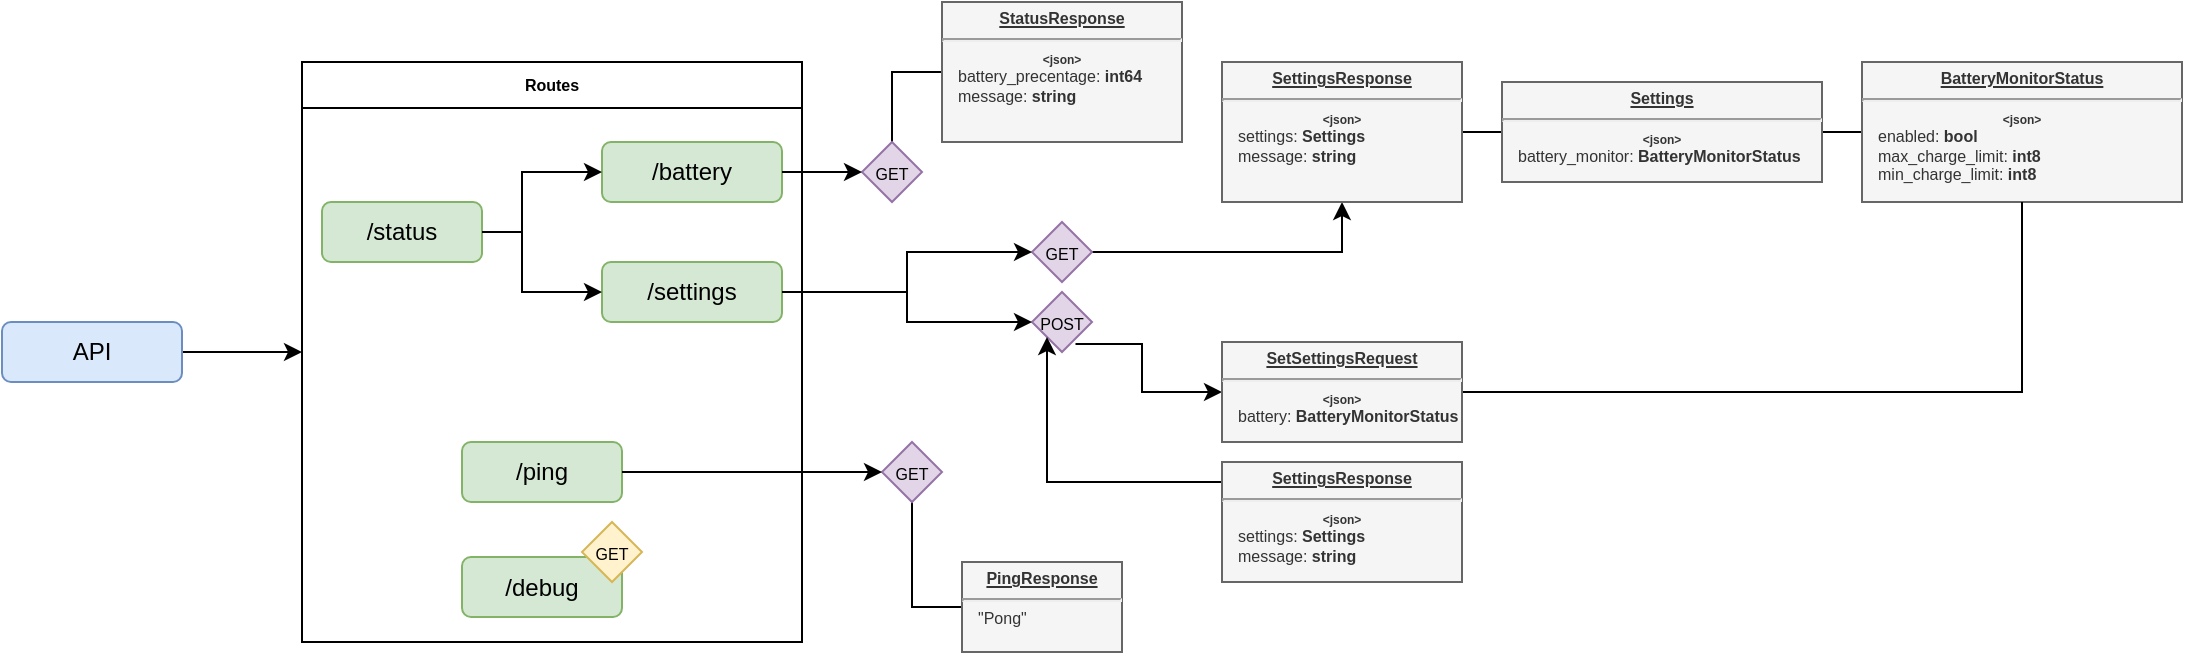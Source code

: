 <mxfile version="20.4.1" type="device"><diagram id="TpWoBPNs0fZaK88dOlvu" name="Page-1"><mxGraphModel dx="677" dy="444" grid="1" gridSize="10" guides="1" tooltips="1" connect="1" arrows="1" fold="1" page="1" pageScale="1" pageWidth="850" pageHeight="1100" math="0" shadow="0"><root><mxCell id="0"/><mxCell id="1" parent="0"/><mxCell id="evPiBfWjDPf9LsjtE_k2-19" style="edgeStyle=orthogonalEdgeStyle;rounded=0;orthogonalLoop=1;jettySize=auto;html=1;fontSize=8;" parent="1" source="evPiBfWjDPf9LsjtE_k2-1" edge="1"><mxGeometry relative="1" as="geometry"><mxPoint x="200" y="265" as="targetPoint"/></mxGeometry></mxCell><mxCell id="evPiBfWjDPf9LsjtE_k2-1" value="API" style="rounded=1;whiteSpace=wrap;html=1;fillColor=#dae8fc;strokeColor=#6c8ebf;" parent="1" vertex="1"><mxGeometry x="50" y="250" width="90" height="30" as="geometry"/></mxCell><mxCell id="evPiBfWjDPf9LsjtE_k2-16" value="" style="group" parent="1" vertex="1" connectable="0"><mxGeometry x="200" y="120" width="250" height="290" as="geometry"/></mxCell><mxCell id="evPiBfWjDPf9LsjtE_k2-2" value="/status" style="rounded=1;whiteSpace=wrap;html=1;fillColor=#d5e8d4;strokeColor=#82b366;" parent="evPiBfWjDPf9LsjtE_k2-16" vertex="1"><mxGeometry x="10" y="70" width="80" height="30" as="geometry"/></mxCell><mxCell id="evPiBfWjDPf9LsjtE_k2-4" value="/battery" style="rounded=1;whiteSpace=wrap;html=1;fillColor=#d5e8d4;strokeColor=#82b366;" parent="evPiBfWjDPf9LsjtE_k2-16" vertex="1"><mxGeometry x="150" y="40" width="90" height="30" as="geometry"/></mxCell><mxCell id="evPiBfWjDPf9LsjtE_k2-6" style="edgeStyle=orthogonalEdgeStyle;rounded=0;orthogonalLoop=1;jettySize=auto;html=1;entryX=0;entryY=0.5;entryDx=0;entryDy=0;" parent="evPiBfWjDPf9LsjtE_k2-16" source="evPiBfWjDPf9LsjtE_k2-2" target="evPiBfWjDPf9LsjtE_k2-4" edge="1"><mxGeometry relative="1" as="geometry"><Array as="points"><mxPoint x="110" y="85"/><mxPoint x="110" y="55"/></Array></mxGeometry></mxCell><mxCell id="evPiBfWjDPf9LsjtE_k2-5" value="/settings" style="rounded=1;whiteSpace=wrap;html=1;fillColor=#d5e8d4;strokeColor=#82b366;" parent="evPiBfWjDPf9LsjtE_k2-16" vertex="1"><mxGeometry x="150" y="100" width="90" height="30" as="geometry"/></mxCell><mxCell id="evPiBfWjDPf9LsjtE_k2-7" style="edgeStyle=orthogonalEdgeStyle;rounded=0;orthogonalLoop=1;jettySize=auto;html=1;entryX=0;entryY=0.5;entryDx=0;entryDy=0;" parent="evPiBfWjDPf9LsjtE_k2-16" source="evPiBfWjDPf9LsjtE_k2-2" target="evPiBfWjDPf9LsjtE_k2-5" edge="1"><mxGeometry relative="1" as="geometry"><Array as="points"><mxPoint x="110" y="85"/><mxPoint x="110" y="115"/></Array></mxGeometry></mxCell><mxCell id="evPiBfWjDPf9LsjtE_k2-18" value="Routes" style="swimlane;fontSize=8;" parent="evPiBfWjDPf9LsjtE_k2-16" vertex="1"><mxGeometry width="250" height="290" as="geometry"><mxRectangle width="110" height="23" as="alternateBounds"/></mxGeometry></mxCell><mxCell id="evPiBfWjDPf9LsjtE_k2-9" value="/ping" style="rounded=1;whiteSpace=wrap;html=1;fillColor=#d5e8d4;strokeColor=#82b366;" parent="evPiBfWjDPf9LsjtE_k2-18" vertex="1"><mxGeometry x="80" y="190" width="80" height="30" as="geometry"/></mxCell><mxCell id="DWouyC5cD0_IWpJ-2Ofa-1" value="/debug" style="rounded=1;whiteSpace=wrap;html=1;fillColor=#d5e8d4;strokeColor=#82b366;" parent="evPiBfWjDPf9LsjtE_k2-18" vertex="1"><mxGeometry x="80" y="247.5" width="80" height="30" as="geometry"/></mxCell><mxCell id="DWouyC5cD0_IWpJ-2Ofa-2" value="&lt;font style=&quot;font-size: 8px;&quot;&gt;GET&lt;/font&gt;" style="rhombus;whiteSpace=wrap;html=1;fillColor=#fff2cc;strokeColor=#d6b656;" parent="evPiBfWjDPf9LsjtE_k2-18" vertex="1"><mxGeometry x="140" y="230" width="30" height="30" as="geometry"/></mxCell><mxCell id="evPiBfWjDPf9LsjtE_k2-27" style="edgeStyle=orthogonalEdgeStyle;rounded=0;orthogonalLoop=1;jettySize=auto;html=1;entryX=0;entryY=0.5;entryDx=0;entryDy=0;fontSize=8;endArrow=none;endFill=0;exitX=0.5;exitY=1;exitDx=0;exitDy=0;" parent="1" source="evPiBfWjDPf9LsjtE_k2-12" target="evPiBfWjDPf9LsjtE_k2-25" edge="1"><mxGeometry relative="1" as="geometry"/></mxCell><mxCell id="evPiBfWjDPf9LsjtE_k2-12" value="&lt;font style=&quot;font-size: 8px;&quot;&gt;GET&lt;/font&gt;" style="rhombus;whiteSpace=wrap;html=1;fillColor=#e1d5e7;strokeColor=#9673a6;" parent="1" vertex="1"><mxGeometry x="490" y="310" width="30" height="30" as="geometry"/></mxCell><mxCell id="evPiBfWjDPf9LsjtE_k2-13" style="edgeStyle=orthogonalEdgeStyle;rounded=0;orthogonalLoop=1;jettySize=auto;html=1;entryX=0;entryY=0.5;entryDx=0;entryDy=0;fontSize=8;" parent="1" source="evPiBfWjDPf9LsjtE_k2-9" target="evPiBfWjDPf9LsjtE_k2-12" edge="1"><mxGeometry relative="1" as="geometry"/></mxCell><mxCell id="evPiBfWjDPf9LsjtE_k2-25" value="&lt;p style=&quot;margin: 4px 0px 0px; text-decoration: underline; font-size: 8px;&quot;&gt;&lt;b&gt;PingResponse&lt;/b&gt;&lt;/p&gt;&lt;hr style=&quot;font-size: 8px;&quot;&gt;&lt;p style=&quot;text-align: left; margin: 0px 0px 0px 8px; font-size: 8px;&quot;&gt;&quot;Pong&quot;&lt;/p&gt;" style="verticalAlign=top;align=center;overflow=fill;fontSize=8;fontFamily=Helvetica;html=1;fillColor=#f5f5f5;fontColor=#333333;strokeColor=#666666;" parent="1" vertex="1"><mxGeometry x="530" y="370" width="80" height="45" as="geometry"/></mxCell><mxCell id="evPiBfWjDPf9LsjtE_k2-31" style="edgeStyle=orthogonalEdgeStyle;rounded=0;orthogonalLoop=1;jettySize=auto;html=1;entryX=0;entryY=0.5;entryDx=0;entryDy=0;fontSize=6;endArrow=none;endFill=0;exitX=0.5;exitY=0;exitDx=0;exitDy=0;" parent="1" source="evPiBfWjDPf9LsjtE_k2-28" target="evPiBfWjDPf9LsjtE_k2-30" edge="1"><mxGeometry relative="1" as="geometry"/></mxCell><mxCell id="evPiBfWjDPf9LsjtE_k2-28" value="&lt;font style=&quot;font-size: 8px;&quot;&gt;GET&lt;/font&gt;" style="rhombus;whiteSpace=wrap;html=1;fillColor=#e1d5e7;strokeColor=#9673a6;" parent="1" vertex="1"><mxGeometry x="480" y="160" width="30" height="30" as="geometry"/></mxCell><mxCell id="evPiBfWjDPf9LsjtE_k2-29" style="edgeStyle=orthogonalEdgeStyle;rounded=0;orthogonalLoop=1;jettySize=auto;html=1;entryX=0;entryY=0.5;entryDx=0;entryDy=0;fontSize=8;endArrow=classic;endFill=1;" parent="1" source="evPiBfWjDPf9LsjtE_k2-4" target="evPiBfWjDPf9LsjtE_k2-28" edge="1"><mxGeometry relative="1" as="geometry"/></mxCell><mxCell id="evPiBfWjDPf9LsjtE_k2-30" value="&lt;p style=&quot;margin: 4px 0px 0px; text-decoration: underline; font-size: 8px;&quot;&gt;&lt;b&gt;StatusResponse&lt;/b&gt;&lt;/p&gt;&lt;hr style=&quot;font-size: 8px;&quot;&gt;&lt;font style=&quot;font-size: 6px;&quot;&gt;&lt;b&gt;&amp;lt;json&amp;gt;&lt;/b&gt;&lt;/font&gt;&lt;p style=&quot;text-align: left; margin: 0px 0px 0px 8px;&quot;&gt;battery_precentage:&amp;nbsp;&lt;b&gt;int64&lt;/b&gt;&lt;br&gt;&lt;/p&gt;&lt;p style=&quot;text-align: left; margin: 0px 0px 0px 8px;&quot;&gt;message: &lt;b&gt;string&lt;/b&gt;&lt;/p&gt;" style="verticalAlign=top;align=center;overflow=fill;fontSize=8;fontFamily=Helvetica;html=1;fillColor=#f5f5f5;fontColor=#333333;strokeColor=#666666;" parent="1" vertex="1"><mxGeometry x="520" y="90" width="120" height="70" as="geometry"/></mxCell><mxCell id="evPiBfWjDPf9LsjtE_k2-40" style="edgeStyle=orthogonalEdgeStyle;rounded=0;orthogonalLoop=1;jettySize=auto;html=1;entryX=0.5;entryY=1;entryDx=0;entryDy=0;fontSize=6;endArrow=classic;endFill=1;" parent="1" source="evPiBfWjDPf9LsjtE_k2-33" target="evPiBfWjDPf9LsjtE_k2-37" edge="1"><mxGeometry relative="1" as="geometry"/></mxCell><mxCell id="evPiBfWjDPf9LsjtE_k2-33" value="&lt;font style=&quot;font-size: 8px;&quot;&gt;GET&lt;/font&gt;" style="rhombus;whiteSpace=wrap;html=1;fillColor=#e1d5e7;strokeColor=#9673a6;" parent="1" vertex="1"><mxGeometry x="565" y="200" width="30" height="30" as="geometry"/></mxCell><mxCell id="evPiBfWjDPf9LsjtE_k2-46" style="edgeStyle=orthogonalEdgeStyle;rounded=0;orthogonalLoop=1;jettySize=auto;html=1;fontSize=6;endArrow=classic;endFill=1;exitX=0.725;exitY=0.868;exitDx=0;exitDy=0;exitPerimeter=0;" parent="1" source="evPiBfWjDPf9LsjtE_k2-34" target="evPiBfWjDPf9LsjtE_k2-44" edge="1"><mxGeometry relative="1" as="geometry"><Array as="points"><mxPoint x="620" y="261"/><mxPoint x="620" y="285"/></Array></mxGeometry></mxCell><mxCell id="evPiBfWjDPf9LsjtE_k2-34" value="&lt;font style=&quot;font-size: 8px;&quot;&gt;POST&lt;/font&gt;" style="rhombus;whiteSpace=wrap;html=1;fillColor=#e1d5e7;strokeColor=#9673a6;" parent="1" vertex="1"><mxGeometry x="565" y="235" width="30" height="30" as="geometry"/></mxCell><mxCell id="evPiBfWjDPf9LsjtE_k2-35" style="edgeStyle=orthogonalEdgeStyle;rounded=0;orthogonalLoop=1;jettySize=auto;html=1;entryX=0;entryY=0.5;entryDx=0;entryDy=0;fontSize=6;endArrow=classic;endFill=1;" parent="1" source="evPiBfWjDPf9LsjtE_k2-5" target="evPiBfWjDPf9LsjtE_k2-33" edge="1"><mxGeometry relative="1" as="geometry"/></mxCell><mxCell id="evPiBfWjDPf9LsjtE_k2-36" style="edgeStyle=orthogonalEdgeStyle;rounded=0;orthogonalLoop=1;jettySize=auto;html=1;entryX=0;entryY=0.5;entryDx=0;entryDy=0;fontSize=6;endArrow=classic;endFill=1;" parent="1" source="evPiBfWjDPf9LsjtE_k2-5" target="evPiBfWjDPf9LsjtE_k2-34" edge="1"><mxGeometry relative="1" as="geometry"/></mxCell><mxCell id="evPiBfWjDPf9LsjtE_k2-41" style="edgeStyle=orthogonalEdgeStyle;rounded=0;orthogonalLoop=1;jettySize=auto;html=1;entryX=0;entryY=0.5;entryDx=0;entryDy=0;fontSize=6;endArrow=none;endFill=0;" parent="1" source="evPiBfWjDPf9LsjtE_k2-37" target="evPiBfWjDPf9LsjtE_k2-38" edge="1"><mxGeometry relative="1" as="geometry"/></mxCell><mxCell id="evPiBfWjDPf9LsjtE_k2-37" value="&lt;p style=&quot;margin: 4px 0px 0px; text-decoration: underline; font-size: 8px;&quot;&gt;&lt;b&gt;SettingsResponse&lt;/b&gt;&lt;/p&gt;&lt;hr style=&quot;font-size: 8px;&quot;&gt;&lt;font style=&quot;font-size: 6px;&quot;&gt;&lt;b&gt;&amp;lt;json&amp;gt;&lt;/b&gt;&lt;/font&gt;&lt;p style=&quot;text-align: left; margin: 0px 0px 0px 8px;&quot;&gt;settings:&amp;nbsp;&lt;b&gt;Settings&lt;/b&gt;&lt;br&gt;&lt;/p&gt;&lt;p style=&quot;text-align: left; margin: 0px 0px 0px 8px;&quot;&gt;message: &lt;b&gt;string&lt;/b&gt;&lt;/p&gt;" style="verticalAlign=top;align=center;overflow=fill;fontSize=8;fontFamily=Helvetica;html=1;fillColor=#f5f5f5;fontColor=#333333;strokeColor=#666666;" parent="1" vertex="1"><mxGeometry x="660" y="120" width="120" height="70" as="geometry"/></mxCell><mxCell id="evPiBfWjDPf9LsjtE_k2-43" style="edgeStyle=orthogonalEdgeStyle;rounded=0;orthogonalLoop=1;jettySize=auto;html=1;entryX=0;entryY=0.5;entryDx=0;entryDy=0;fontSize=6;endArrow=none;endFill=0;" parent="1" source="evPiBfWjDPf9LsjtE_k2-38" target="evPiBfWjDPf9LsjtE_k2-42" edge="1"><mxGeometry relative="1" as="geometry"/></mxCell><mxCell id="evPiBfWjDPf9LsjtE_k2-38" value="&lt;p style=&quot;margin: 4px 0px 0px; text-decoration: underline; font-size: 8px;&quot;&gt;&lt;b&gt;Settings&lt;/b&gt;&lt;/p&gt;&lt;hr style=&quot;font-size: 8px;&quot;&gt;&lt;font style=&quot;font-size: 6px;&quot;&gt;&lt;b&gt;&amp;lt;json&amp;gt;&lt;/b&gt;&lt;/font&gt;&lt;p style=&quot;text-align: left; margin: 0px 0px 0px 8px;&quot;&gt;battery_monitor:&amp;nbsp;&lt;b&gt;BatteryMonitorStatus&lt;/b&gt;&lt;br&gt;&lt;/p&gt;&lt;p style=&quot;text-align: left; margin: 0px 0px 0px 8px;&quot;&gt;&lt;br&gt;&lt;/p&gt;" style="verticalAlign=top;align=center;overflow=fill;fontSize=8;fontFamily=Helvetica;html=1;fillColor=#f5f5f5;fontColor=#333333;strokeColor=#666666;" parent="1" vertex="1"><mxGeometry x="800" y="130" width="160" height="50" as="geometry"/></mxCell><mxCell id="evPiBfWjDPf9LsjtE_k2-42" value="&lt;p style=&quot;margin: 4px 0px 0px;&quot;&gt;&lt;b&gt;&lt;u&gt;BatteryMonitorStatus&lt;/u&gt;&lt;/b&gt;&lt;br&gt;&lt;/p&gt;&lt;hr style=&quot;font-size: 8px;&quot;&gt;&lt;font style=&quot;font-size: 6px;&quot;&gt;&lt;b&gt;&amp;lt;json&amp;gt;&lt;/b&gt;&lt;/font&gt;&lt;p style=&quot;text-align: left; margin: 0px 0px 0px 8px;&quot;&gt;enabled:&amp;nbsp;&lt;b&gt;bool&lt;/b&gt;&lt;br&gt;&lt;/p&gt;&lt;p style=&quot;text-align: left; margin: 0px 0px 0px 8px;&quot;&gt;max_charge_limit: &lt;b&gt;int8&lt;/b&gt;&lt;/p&gt;&lt;p style=&quot;text-align: left; margin: 0px 0px 0px 8px;&quot;&gt;min_charge_limit: &lt;b&gt;int8&lt;/b&gt;&lt;br&gt;&lt;/p&gt;&lt;p style=&quot;text-align: left; margin: 0px 0px 0px 8px;&quot;&gt;&lt;br&gt;&lt;/p&gt;" style="verticalAlign=top;align=center;overflow=fill;fontSize=8;fontFamily=Helvetica;html=1;fillColor=#f5f5f5;fontColor=#333333;strokeColor=#666666;" parent="1" vertex="1"><mxGeometry x="980" y="120" width="160" height="70" as="geometry"/></mxCell><mxCell id="evPiBfWjDPf9LsjtE_k2-45" style="edgeStyle=orthogonalEdgeStyle;rounded=0;orthogonalLoop=1;jettySize=auto;html=1;entryX=0.5;entryY=1;entryDx=0;entryDy=0;fontSize=6;endArrow=none;endFill=0;" parent="1" source="evPiBfWjDPf9LsjtE_k2-44" target="evPiBfWjDPf9LsjtE_k2-42" edge="1"><mxGeometry relative="1" as="geometry"/></mxCell><mxCell id="evPiBfWjDPf9LsjtE_k2-44" value="&lt;p style=&quot;margin: 4px 0px 0px;&quot;&gt;&lt;b&gt;&lt;u&gt;SetSettingsRequest&lt;/u&gt;&lt;/b&gt;&lt;br&gt;&lt;/p&gt;&lt;hr style=&quot;font-size: 8px;&quot;&gt;&lt;font style=&quot;font-size: 6px;&quot;&gt;&lt;b&gt;&amp;lt;json&amp;gt;&lt;/b&gt;&lt;/font&gt;&lt;p style=&quot;text-align: left; margin: 0px 0px 0px 8px;&quot;&gt;battery:&amp;nbsp;&lt;b&gt;BatteryMonitorStatus&lt;/b&gt;&lt;/p&gt;" style="verticalAlign=top;align=center;overflow=fill;fontSize=8;fontFamily=Helvetica;html=1;fillColor=#f5f5f5;fontColor=#333333;strokeColor=#666666;" parent="1" vertex="1"><mxGeometry x="660" y="260" width="120" height="50" as="geometry"/></mxCell><mxCell id="GnpX_Ts6U6nR622GPdcW-2" style="edgeStyle=orthogonalEdgeStyle;rounded=0;orthogonalLoop=1;jettySize=auto;html=1;entryX=0;entryY=1;entryDx=0;entryDy=0;exitX=0;exitY=0.5;exitDx=0;exitDy=0;" edge="1" parent="1" source="GnpX_Ts6U6nR622GPdcW-3" target="evPiBfWjDPf9LsjtE_k2-34"><mxGeometry relative="1" as="geometry"><mxPoint x="635" y="350" as="sourcePoint"/><Array as="points"><mxPoint x="660" y="330"/><mxPoint x="573" y="330"/></Array></mxGeometry></mxCell><mxCell id="GnpX_Ts6U6nR622GPdcW-3" value="&lt;p style=&quot;margin: 4px 0px 0px; text-decoration: underline; font-size: 8px;&quot;&gt;&lt;b&gt;SettingsResponse&lt;/b&gt;&lt;/p&gt;&lt;hr style=&quot;font-size: 8px;&quot;&gt;&lt;font style=&quot;font-size: 6px;&quot;&gt;&lt;b&gt;&amp;lt;json&amp;gt;&lt;/b&gt;&lt;/font&gt;&lt;p style=&quot;text-align: left; margin: 0px 0px 0px 8px;&quot;&gt;settings:&amp;nbsp;&lt;b&gt;Settings&lt;/b&gt;&lt;br&gt;&lt;/p&gt;&lt;p style=&quot;text-align: left; margin: 0px 0px 0px 8px;&quot;&gt;message: &lt;b&gt;string&lt;/b&gt;&lt;/p&gt;" style="verticalAlign=top;align=center;overflow=fill;fontSize=8;fontFamily=Helvetica;html=1;fillColor=#f5f5f5;fontColor=#333333;strokeColor=#666666;" vertex="1" parent="1"><mxGeometry x="660" y="320" width="120" height="60" as="geometry"/></mxCell></root></mxGraphModel></diagram></mxfile>